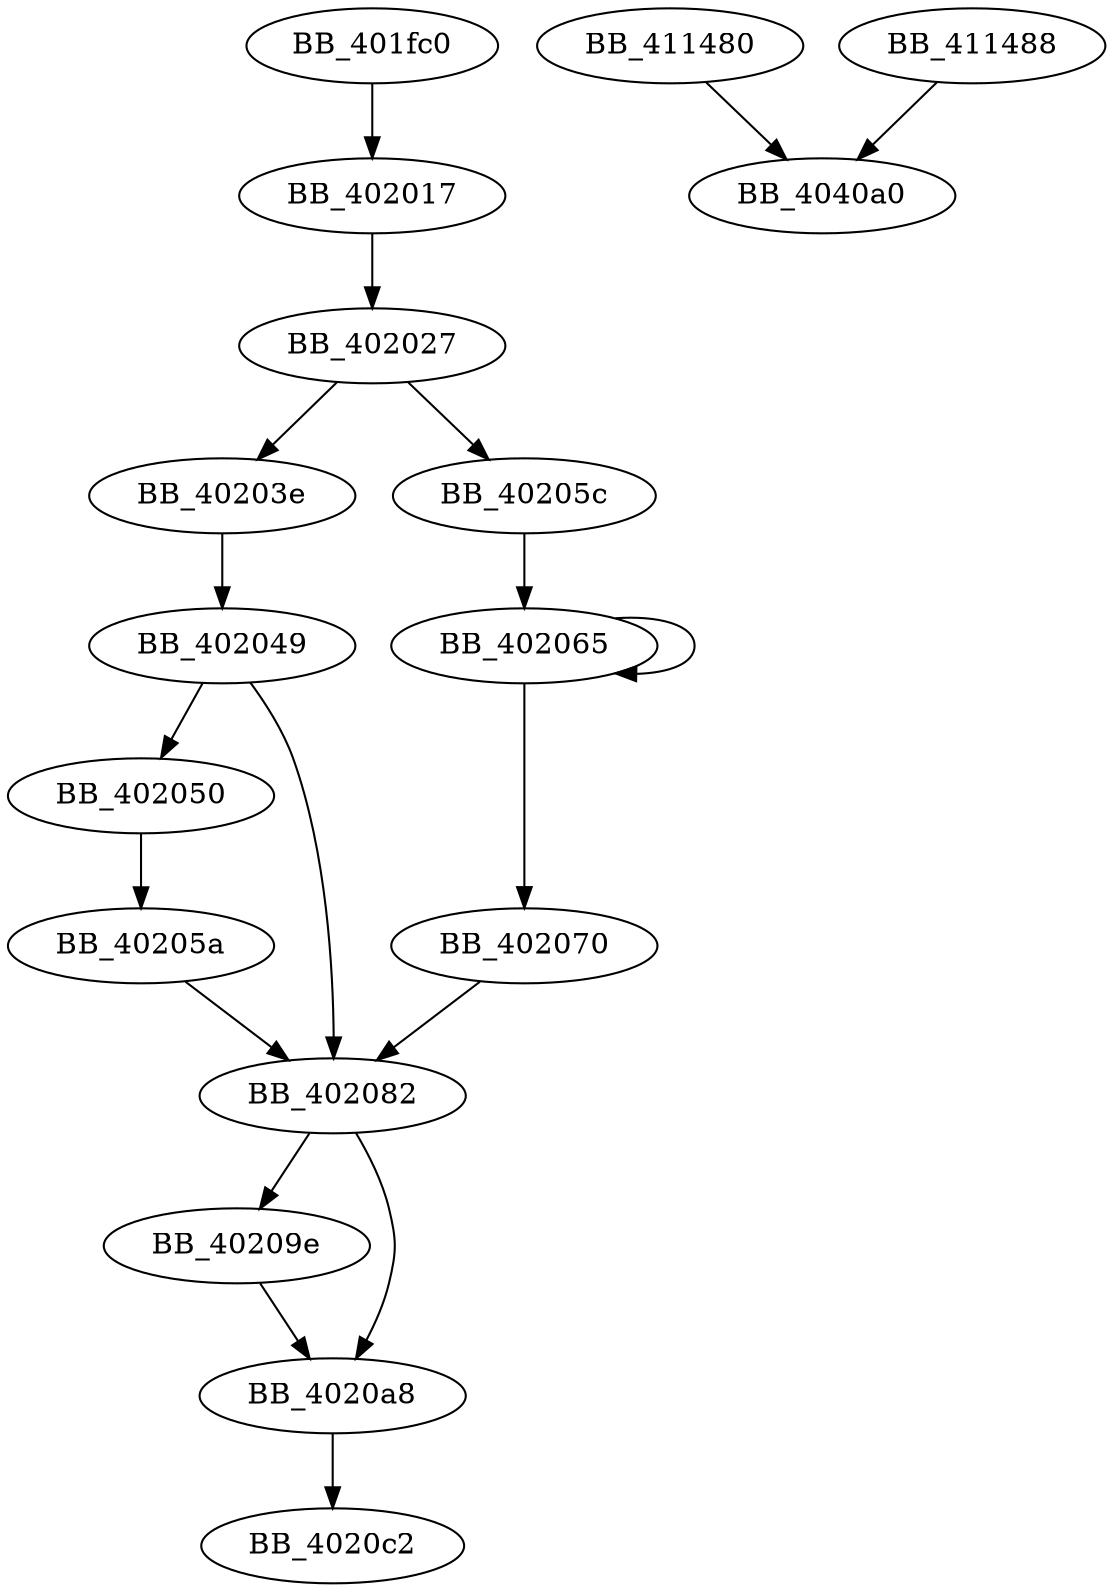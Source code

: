 DiGraph sub_401FC0{
BB_401fc0->BB_402017
BB_402017->BB_402027
BB_402027->BB_40203e
BB_402027->BB_40205c
BB_40203e->BB_402049
BB_402049->BB_402050
BB_402049->BB_402082
BB_402050->BB_40205a
BB_40205a->BB_402082
BB_40205c->BB_402065
BB_402065->BB_402065
BB_402065->BB_402070
BB_402070->BB_402082
BB_402082->BB_40209e
BB_402082->BB_4020a8
BB_40209e->BB_4020a8
BB_4020a8->BB_4020c2
BB_411480->BB_4040a0
BB_411488->BB_4040a0
}
